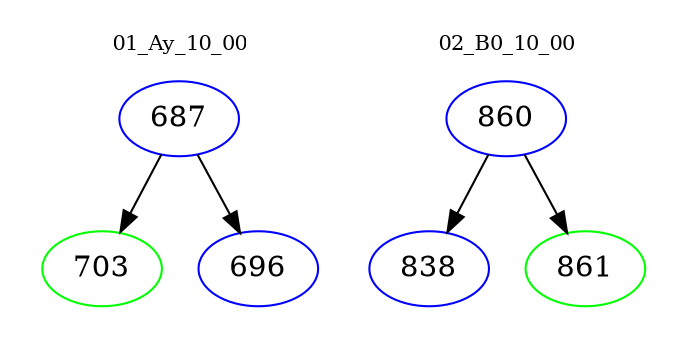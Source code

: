 digraph{
subgraph cluster_0 {
color = white
label = "01_Ay_10_00";
fontsize=10;
T0_687 [label="687", color="blue"]
T0_687 -> T0_703 [color="black"]
T0_703 [label="703", color="green"]
T0_687 -> T0_696 [color="black"]
T0_696 [label="696", color="blue"]
}
subgraph cluster_1 {
color = white
label = "02_B0_10_00";
fontsize=10;
T1_860 [label="860", color="blue"]
T1_860 -> T1_838 [color="black"]
T1_838 [label="838", color="blue"]
T1_860 -> T1_861 [color="black"]
T1_861 [label="861", color="green"]
}
}
